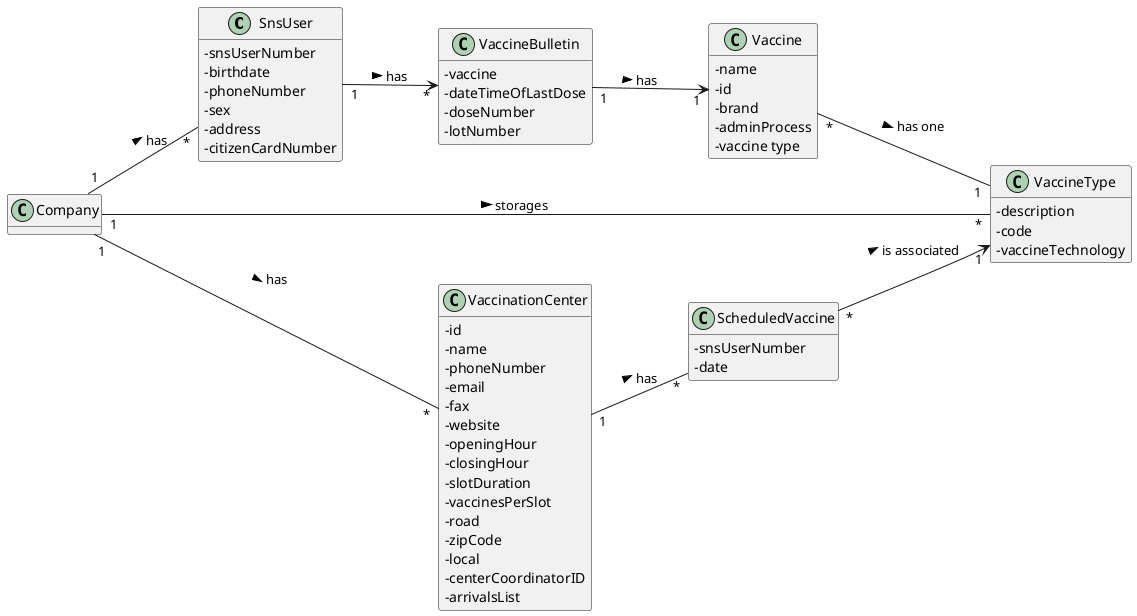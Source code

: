   @startuml

hide methods
left to right direction
skinparam classAttributeIconSize 0


class SnsUser {
-snsUserNumber
-birthdate
-phoneNumber
-sex
-address
-citizenCardNumber
}

class VaccineBulletin {
-vaccine
-dateTimeOfLastDose
-doseNumber
-lotNumber
}

class VaccineType {
-description
-code
-vaccineTechnology
}

class Vaccine {
-name
-id
-brand
-adminProcess
-vaccine type
}

class ScheduledVaccine {
-snsUserNumber
-date
}

class VaccinationCenter {
-id
-name
-phoneNumber
-email
-fax
-website
-openingHour
-closingHour
-slotDuration
-vaccinesPerSlot
-road
-zipCode
-local
-centerCoordinatorID
-arrivalsList
}

SnsUser "1" --> "*" VaccineBulletin: has >

VaccineBulletin "1" --> "1" Vaccine: has >

ScheduledVaccine "*" --> "1" VaccineType: is associated  >

Company "1" -- "*" SnsUser : has >

Company "1" --- "*" VaccinationCenter : has >

Company "1" -- "*" VaccineType : storages >

VaccinationCenter "1" -- "*" ScheduledVaccine : has >

Vaccine "*" -- "1" VaccineType : has one >


@enduml